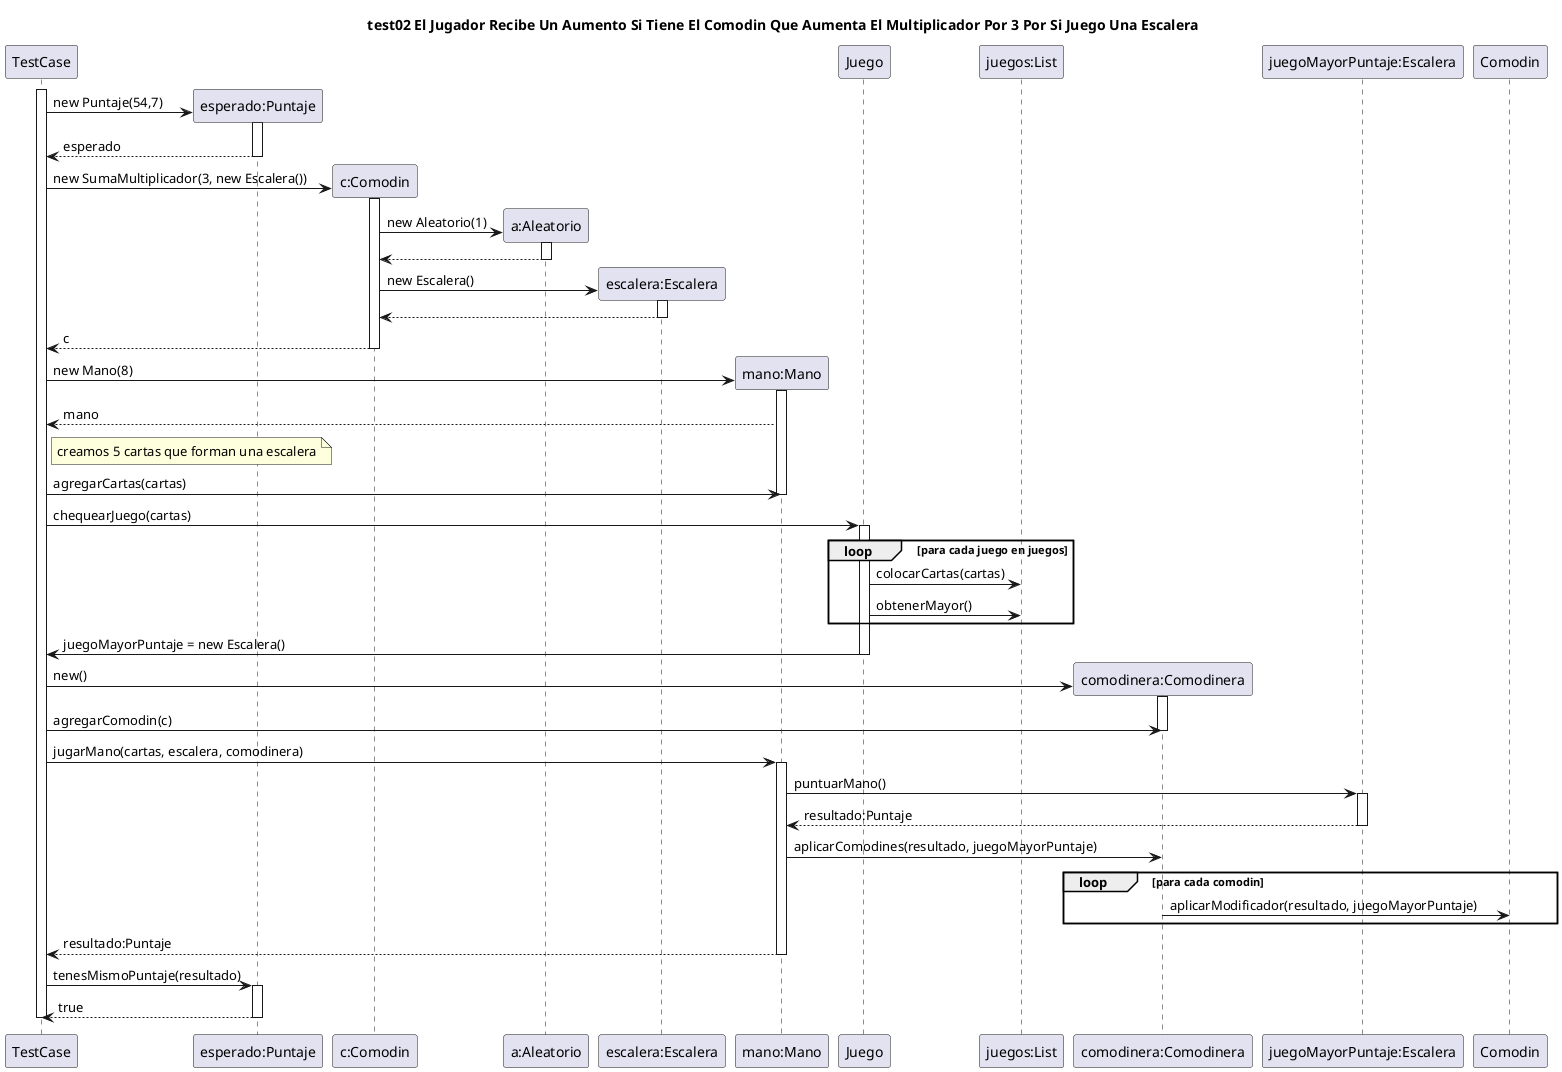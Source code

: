 @startuml casoDeUso2
title "test02 El Jugador Recibe Un Aumento Si Tiene El Comodin Que Aumenta El Multiplicador Por 3 Por Si Juego Una Escalera"


participant "TestCase" as TestCase

activate TestCase

TestCase -> "esperado:Puntaje" as esperado **: new Puntaje(54,7)
activate esperado
TestCase <-- esperado : esperado
deactivate esperado

TestCase -> "c:Comodin" as comodin **: new SumaMultiplicador(3, new Escalera())

activate comodin
comodin -> "a:Aleatorio" as aleatorio **: new Aleatorio(1)
activate aleatorio
comodin <-- aleatorio
deactivate aleatorio
comodin -> "escalera:Escalera" as escalera ** : new Escalera()
activate escalera
comodin <-- escalera
deactivate escalera
TestCase <-- comodin : c
deactivate comodin

TestCase -> "mano:Mano" as mano **: new Mano(8)
activate mano
TestCase <-- mano : mano
note right of TestCase: creamos 5 cartas que forman una escalera
TestCase -> mano : agregarCartas(cartas)
deactivate mano

TestCase -> "Juego" as juego : chequearJuego(cartas)
activate juego
loop para cada juego en juegos
juego -> "juegos:List" as juegos : colocarCartas(cartas)
juego -> juegos: obtenerMayor()
end

TestCase <- juego : juegoMayorPuntaje = new Escalera()
deactivate juego


TestCase -> "comodinera:Comodinera" as comodinera **: new()
activate comodinera
TestCase -> comodinera : agregarComodin(c)
deactivate comodinera


TestCase -> mano : jugarMano(cartas, escalera, comodinera)
activate mano
mano -> "juegoMayorPuntaje:Escalera" as mejor:  puntuarMano()

activate mejor
mano <-- mejor : resultado:Puntaje
deactivate mejor
mano -> comodinera : aplicarComodines(resultado, juegoMayorPuntaje)
loop para cada comodin
comodinera -> "Comodin" : aplicarModificador(resultado, juegoMayorPuntaje)
end
TestCase <-- mano : resultado:Puntaje
deactivate mano


TestCase -> esperado : tenesMismoPuntaje(resultado)
activate esperado
TestCase <-- esperado : true
deactivate esperado

deactivate TestCase

@enduml